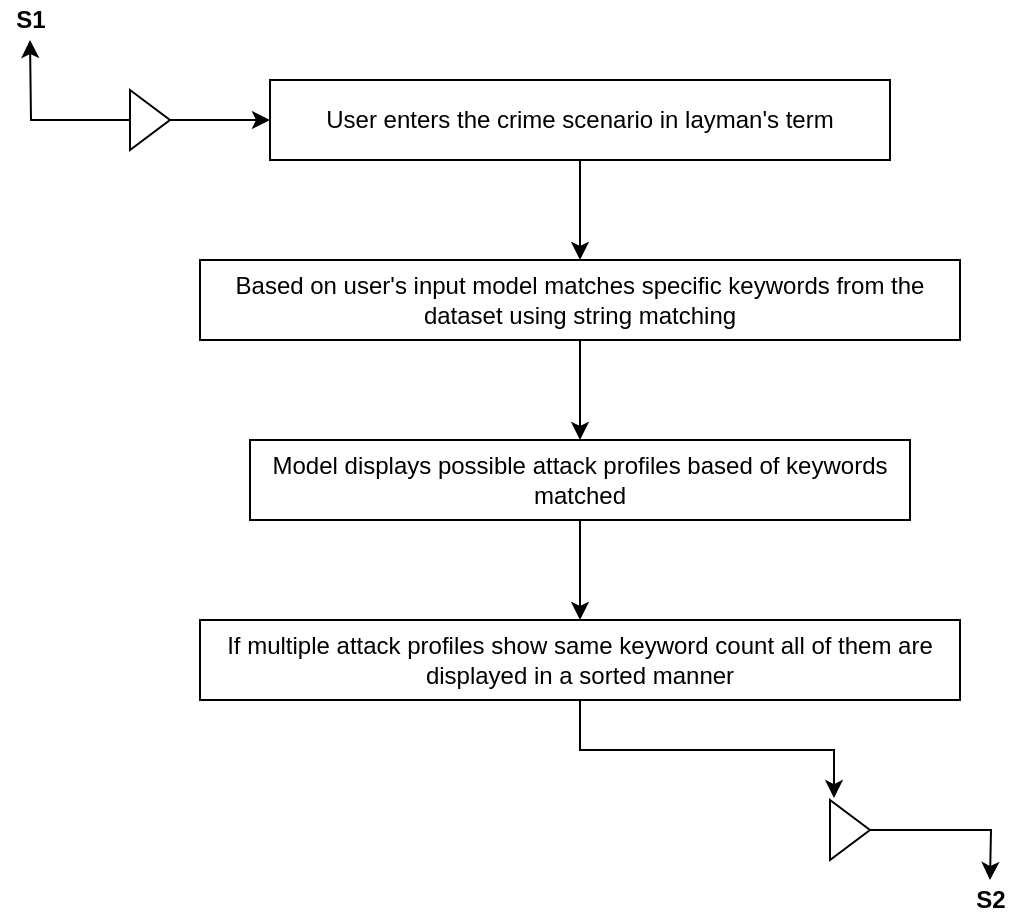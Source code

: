 <mxfile version="17.1.3" type="github"><diagram id="R7phV4OpEDj5TMqz8yXt" name="Page-1"><mxGraphModel dx="1022" dy="514" grid="1" gridSize="10" guides="1" tooltips="1" connect="1" arrows="1" fold="1" page="1" pageScale="1" pageWidth="850" pageHeight="1100" math="0" shadow="0"><root><mxCell id="0"/><mxCell id="1" parent="0"/><mxCell id="uQUMBkvn-CphZCuOG232-3" style="edgeStyle=orthogonalEdgeStyle;rounded=0;orthogonalLoop=1;jettySize=auto;html=1;" edge="1" parent="1" source="uQUMBkvn-CphZCuOG232-1"><mxGeometry relative="1" as="geometry"><mxPoint x="395" y="170" as="targetPoint"/></mxGeometry></mxCell><mxCell id="uQUMBkvn-CphZCuOG232-1" value="User enters the crime scenario in layman's term" style="rounded=0;whiteSpace=wrap;html=1;" vertex="1" parent="1"><mxGeometry x="240" y="80" width="310" height="40" as="geometry"/></mxCell><mxCell id="uQUMBkvn-CphZCuOG232-10" style="edgeStyle=orthogonalEdgeStyle;rounded=0;orthogonalLoop=1;jettySize=auto;html=1;exitX=0.5;exitY=1;exitDx=0;exitDy=0;entryX=0.5;entryY=0;entryDx=0;entryDy=0;" edge="1" parent="1" source="uQUMBkvn-CphZCuOG232-4" target="uQUMBkvn-CphZCuOG232-6"><mxGeometry relative="1" as="geometry"/></mxCell><mxCell id="uQUMBkvn-CphZCuOG232-4" value="Based on user's input model matches specific keywords from the dataset using string matching" style="rounded=0;whiteSpace=wrap;html=1;" vertex="1" parent="1"><mxGeometry x="205" y="170" width="380" height="40" as="geometry"/></mxCell><mxCell id="uQUMBkvn-CphZCuOG232-12" style="edgeStyle=orthogonalEdgeStyle;rounded=0;orthogonalLoop=1;jettySize=auto;html=1;entryX=0.5;entryY=0;entryDx=0;entryDy=0;" edge="1" parent="1" source="uQUMBkvn-CphZCuOG232-6" target="uQUMBkvn-CphZCuOG232-11"><mxGeometry relative="1" as="geometry"/></mxCell><mxCell id="uQUMBkvn-CphZCuOG232-6" value="Model displays possible attack profiles based of keywords matched" style="rounded=0;whiteSpace=wrap;html=1;" vertex="1" parent="1"><mxGeometry x="230" y="260" width="330" height="40" as="geometry"/></mxCell><mxCell id="uQUMBkvn-CphZCuOG232-25" style="edgeStyle=orthogonalEdgeStyle;rounded=0;orthogonalLoop=1;jettySize=auto;html=1;entryX=0.1;entryY=-0.033;entryDx=0;entryDy=0;entryPerimeter=0;" edge="1" parent="1" source="uQUMBkvn-CphZCuOG232-11" target="uQUMBkvn-CphZCuOG232-23"><mxGeometry relative="1" as="geometry"/></mxCell><mxCell id="uQUMBkvn-CphZCuOG232-11" value="If multiple attack profiles show same keyword count all of them are displayed in a sorted manner" style="rounded=0;whiteSpace=wrap;html=1;" vertex="1" parent="1"><mxGeometry x="205" y="350" width="380" height="40" as="geometry"/></mxCell><mxCell id="uQUMBkvn-CphZCuOG232-19" style="edgeStyle=orthogonalEdgeStyle;rounded=0;orthogonalLoop=1;jettySize=auto;html=1;entryX=0;entryY=0.5;entryDx=0;entryDy=0;" edge="1" parent="1" source="uQUMBkvn-CphZCuOG232-13" target="uQUMBkvn-CphZCuOG232-1"><mxGeometry relative="1" as="geometry"/></mxCell><mxCell id="uQUMBkvn-CphZCuOG232-20" style="edgeStyle=orthogonalEdgeStyle;rounded=0;orthogonalLoop=1;jettySize=auto;html=1;" edge="1" parent="1" source="uQUMBkvn-CphZCuOG232-13"><mxGeometry relative="1" as="geometry"><mxPoint x="120" y="60" as="targetPoint"/></mxGeometry></mxCell><mxCell id="uQUMBkvn-CphZCuOG232-13" value="" style="triangle;whiteSpace=wrap;html=1;" vertex="1" parent="1"><mxGeometry x="170" y="85" width="20" height="30" as="geometry"/></mxCell><mxCell id="uQUMBkvn-CphZCuOG232-21" value="&lt;b&gt;S1&lt;/b&gt;" style="text;html=1;align=center;verticalAlign=middle;resizable=0;points=[];autosize=1;strokeColor=none;fillColor=none;" vertex="1" parent="1"><mxGeometry x="105" y="40" width="30" height="20" as="geometry"/></mxCell><mxCell id="uQUMBkvn-CphZCuOG232-26" style="edgeStyle=orthogonalEdgeStyle;rounded=0;orthogonalLoop=1;jettySize=auto;html=1;" edge="1" parent="1" source="uQUMBkvn-CphZCuOG232-23"><mxGeometry relative="1" as="geometry"><mxPoint x="600" y="480" as="targetPoint"/></mxGeometry></mxCell><mxCell id="uQUMBkvn-CphZCuOG232-23" value="" style="triangle;whiteSpace=wrap;html=1;" vertex="1" parent="1"><mxGeometry x="520" y="440" width="20" height="30" as="geometry"/></mxCell><mxCell id="uQUMBkvn-CphZCuOG232-27" value="&lt;b&gt;S2&lt;/b&gt;" style="text;html=1;align=center;verticalAlign=middle;resizable=0;points=[];autosize=1;strokeColor=none;fillColor=none;" vertex="1" parent="1"><mxGeometry x="585" y="480" width="30" height="20" as="geometry"/></mxCell></root></mxGraphModel></diagram></mxfile>